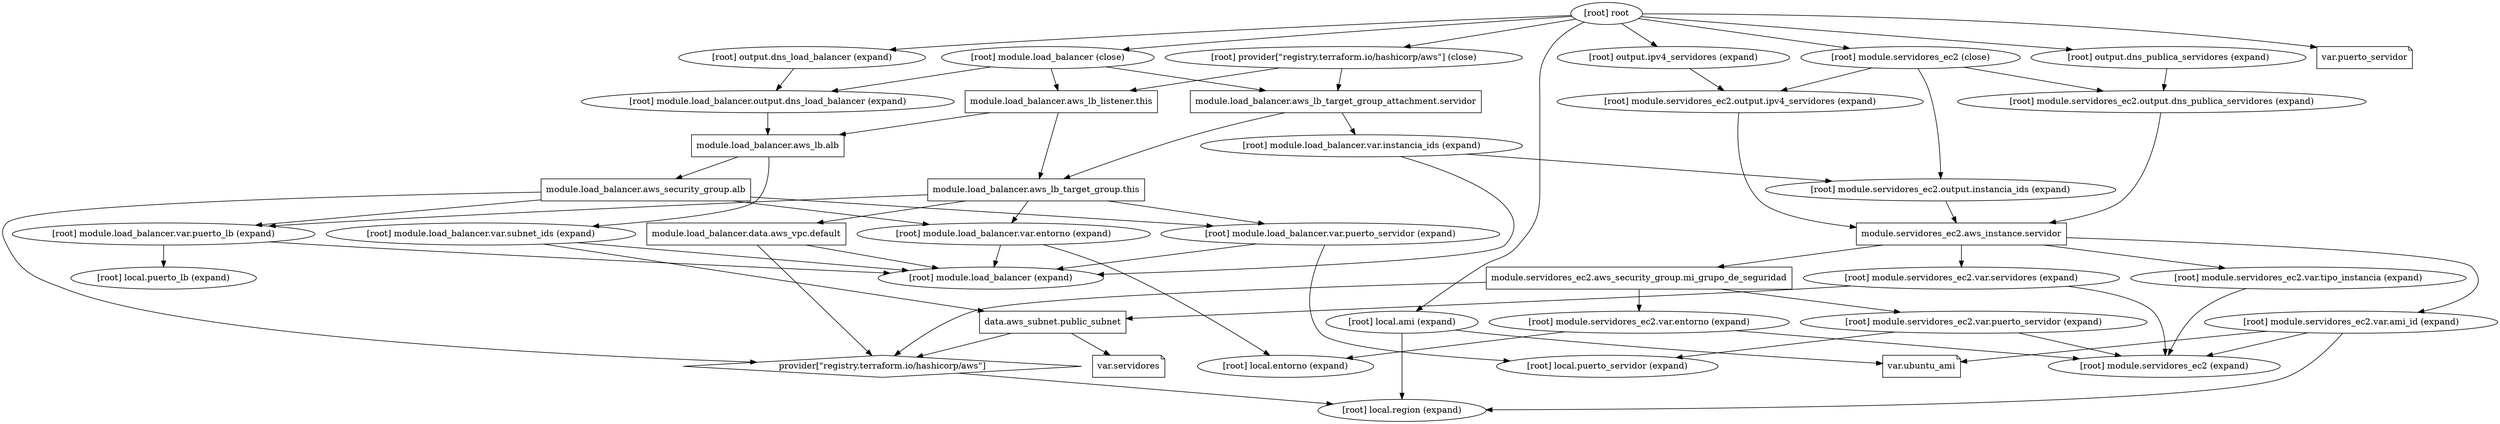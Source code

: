 digraph {
	compound = "true"
	newrank = "true"
	subgraph "root" {
		"[root] data.aws_subnet.public_subnet (expand)" [label = "data.aws_subnet.public_subnet", shape = "box"]
		"[root] module.load_balancer.aws_lb.alb (expand)" [label = "module.load_balancer.aws_lb.alb", shape = "box"]
		"[root] module.load_balancer.aws_lb_listener.this (expand)" [label = "module.load_balancer.aws_lb_listener.this", shape = "box"]
		"[root] module.load_balancer.aws_lb_target_group.this (expand)" [label = "module.load_balancer.aws_lb_target_group.this", shape = "box"]
		"[root] module.load_balancer.aws_lb_target_group_attachment.servidor (expand)" [label = "module.load_balancer.aws_lb_target_group_attachment.servidor", shape = "box"]
		"[root] module.load_balancer.aws_security_group.alb (expand)" [label = "module.load_balancer.aws_security_group.alb", shape = "box"]
		"[root] module.load_balancer.data.aws_vpc.default (expand)" [label = "module.load_balancer.data.aws_vpc.default", shape = "box"]
		"[root] module.servidores_ec2.aws_instance.servidor (expand)" [label = "module.servidores_ec2.aws_instance.servidor", shape = "box"]
		"[root] module.servidores_ec2.aws_security_group.mi_grupo_de_seguridad (expand)" [label = "module.servidores_ec2.aws_security_group.mi_grupo_de_seguridad", shape = "box"]
		"[root] provider[\"registry.terraform.io/hashicorp/aws\"]" [label = "provider[\"registry.terraform.io/hashicorp/aws\"]", shape = "diamond"]
		"[root] var.puerto_servidor" [label = "var.puerto_servidor", shape = "note"]
		"[root] var.servidores" [label = "var.servidores", shape = "note"]
		"[root] var.ubuntu_ami" [label = "var.ubuntu_ami", shape = "note"]
		"[root] data.aws_subnet.public_subnet (expand)" -> "[root] provider[\"registry.terraform.io/hashicorp/aws\"]"
		"[root] data.aws_subnet.public_subnet (expand)" -> "[root] var.servidores"
		"[root] local.ami (expand)" -> "[root] local.region (expand)"
		"[root] local.ami (expand)" -> "[root] var.ubuntu_ami"
		"[root] module.load_balancer (close)" -> "[root] module.load_balancer.aws_lb_listener.this (expand)"
		"[root] module.load_balancer (close)" -> "[root] module.load_balancer.aws_lb_target_group_attachment.servidor (expand)"
		"[root] module.load_balancer (close)" -> "[root] module.load_balancer.output.dns_load_balancer (expand)"
		"[root] module.load_balancer.aws_lb.alb (expand)" -> "[root] module.load_balancer.aws_security_group.alb (expand)"
		"[root] module.load_balancer.aws_lb.alb (expand)" -> "[root] module.load_balancer.var.subnet_ids (expand)"
		"[root] module.load_balancer.aws_lb_listener.this (expand)" -> "[root] module.load_balancer.aws_lb.alb (expand)"
		"[root] module.load_balancer.aws_lb_listener.this (expand)" -> "[root] module.load_balancer.aws_lb_target_group.this (expand)"
		"[root] module.load_balancer.aws_lb_target_group.this (expand)" -> "[root] module.load_balancer.data.aws_vpc.default (expand)"
		"[root] module.load_balancer.aws_lb_target_group.this (expand)" -> "[root] module.load_balancer.var.entorno (expand)"
		"[root] module.load_balancer.aws_lb_target_group.this (expand)" -> "[root] module.load_balancer.var.puerto_lb (expand)"
		"[root] module.load_balancer.aws_lb_target_group.this (expand)" -> "[root] module.load_balancer.var.puerto_servidor (expand)"
		"[root] module.load_balancer.aws_lb_target_group_attachment.servidor (expand)" -> "[root] module.load_balancer.aws_lb_target_group.this (expand)"
		"[root] module.load_balancer.aws_lb_target_group_attachment.servidor (expand)" -> "[root] module.load_balancer.var.instancia_ids (expand)"
		"[root] module.load_balancer.aws_security_group.alb (expand)" -> "[root] module.load_balancer.var.entorno (expand)"
		"[root] module.load_balancer.aws_security_group.alb (expand)" -> "[root] module.load_balancer.var.puerto_lb (expand)"
		"[root] module.load_balancer.aws_security_group.alb (expand)" -> "[root] module.load_balancer.var.puerto_servidor (expand)"
		"[root] module.load_balancer.aws_security_group.alb (expand)" -> "[root] provider[\"registry.terraform.io/hashicorp/aws\"]"
		"[root] module.load_balancer.data.aws_vpc.default (expand)" -> "[root] module.load_balancer (expand)"
		"[root] module.load_balancer.data.aws_vpc.default (expand)" -> "[root] provider[\"registry.terraform.io/hashicorp/aws\"]"
		"[root] module.load_balancer.output.dns_load_balancer (expand)" -> "[root] module.load_balancer.aws_lb.alb (expand)"
		"[root] module.load_balancer.var.entorno (expand)" -> "[root] local.entorno (expand)"
		"[root] module.load_balancer.var.entorno (expand)" -> "[root] module.load_balancer (expand)"
		"[root] module.load_balancer.var.instancia_ids (expand)" -> "[root] module.load_balancer (expand)"
		"[root] module.load_balancer.var.instancia_ids (expand)" -> "[root] module.servidores_ec2.output.instancia_ids (expand)"
		"[root] module.load_balancer.var.puerto_lb (expand)" -> "[root] local.puerto_lb (expand)"
		"[root] module.load_balancer.var.puerto_lb (expand)" -> "[root] module.load_balancer (expand)"
		"[root] module.load_balancer.var.puerto_servidor (expand)" -> "[root] local.puerto_servidor (expand)"
		"[root] module.load_balancer.var.puerto_servidor (expand)" -> "[root] module.load_balancer (expand)"
		"[root] module.load_balancer.var.subnet_ids (expand)" -> "[root] data.aws_subnet.public_subnet (expand)"
		"[root] module.load_balancer.var.subnet_ids (expand)" -> "[root] module.load_balancer (expand)"
		"[root] module.servidores_ec2 (close)" -> "[root] module.servidores_ec2.output.dns_publica_servidores (expand)"
		"[root] module.servidores_ec2 (close)" -> "[root] module.servidores_ec2.output.instancia_ids (expand)"
		"[root] module.servidores_ec2 (close)" -> "[root] module.servidores_ec2.output.ipv4_servidores (expand)"
		"[root] module.servidores_ec2.aws_instance.servidor (expand)" -> "[root] module.servidores_ec2.aws_security_group.mi_grupo_de_seguridad (expand)"
		"[root] module.servidores_ec2.aws_instance.servidor (expand)" -> "[root] module.servidores_ec2.var.ami_id (expand)"
		"[root] module.servidores_ec2.aws_instance.servidor (expand)" -> "[root] module.servidores_ec2.var.servidores (expand)"
		"[root] module.servidores_ec2.aws_instance.servidor (expand)" -> "[root] module.servidores_ec2.var.tipo_instancia (expand)"
		"[root] module.servidores_ec2.aws_security_group.mi_grupo_de_seguridad (expand)" -> "[root] module.servidores_ec2.var.entorno (expand)"
		"[root] module.servidores_ec2.aws_security_group.mi_grupo_de_seguridad (expand)" -> "[root] module.servidores_ec2.var.puerto_servidor (expand)"
		"[root] module.servidores_ec2.aws_security_group.mi_grupo_de_seguridad (expand)" -> "[root] provider[\"registry.terraform.io/hashicorp/aws\"]"
		"[root] module.servidores_ec2.output.dns_publica_servidores (expand)" -> "[root] module.servidores_ec2.aws_instance.servidor (expand)"
		"[root] module.servidores_ec2.output.instancia_ids (expand)" -> "[root] module.servidores_ec2.aws_instance.servidor (expand)"
		"[root] module.servidores_ec2.output.ipv4_servidores (expand)" -> "[root] module.servidores_ec2.aws_instance.servidor (expand)"
		"[root] module.servidores_ec2.var.ami_id (expand)" -> "[root] local.region (expand)"
		"[root] module.servidores_ec2.var.ami_id (expand)" -> "[root] module.servidores_ec2 (expand)"
		"[root] module.servidores_ec2.var.ami_id (expand)" -> "[root] var.ubuntu_ami"
		"[root] module.servidores_ec2.var.entorno (expand)" -> "[root] local.entorno (expand)"
		"[root] module.servidores_ec2.var.entorno (expand)" -> "[root] module.servidores_ec2 (expand)"
		"[root] module.servidores_ec2.var.puerto_servidor (expand)" -> "[root] local.puerto_servidor (expand)"
		"[root] module.servidores_ec2.var.puerto_servidor (expand)" -> "[root] module.servidores_ec2 (expand)"
		"[root] module.servidores_ec2.var.servidores (expand)" -> "[root] data.aws_subnet.public_subnet (expand)"
		"[root] module.servidores_ec2.var.servidores (expand)" -> "[root] module.servidores_ec2 (expand)"
		"[root] module.servidores_ec2.var.tipo_instancia (expand)" -> "[root] module.servidores_ec2 (expand)"
		"[root] output.dns_load_balancer (expand)" -> "[root] module.load_balancer.output.dns_load_balancer (expand)"
		"[root] output.dns_publica_servidores (expand)" -> "[root] module.servidores_ec2.output.dns_publica_servidores (expand)"
		"[root] output.ipv4_servidores (expand)" -> "[root] module.servidores_ec2.output.ipv4_servidores (expand)"
		"[root] provider[\"registry.terraform.io/hashicorp/aws\"] (close)" -> "[root] module.load_balancer.aws_lb_listener.this (expand)"
		"[root] provider[\"registry.terraform.io/hashicorp/aws\"] (close)" -> "[root] module.load_balancer.aws_lb_target_group_attachment.servidor (expand)"
		"[root] provider[\"registry.terraform.io/hashicorp/aws\"]" -> "[root] local.region (expand)"
		"[root] root" -> "[root] local.ami (expand)"
		"[root] root" -> "[root] module.load_balancer (close)"
		"[root] root" -> "[root] module.servidores_ec2 (close)"
		"[root] root" -> "[root] output.dns_load_balancer (expand)"
		"[root] root" -> "[root] output.dns_publica_servidores (expand)"
		"[root] root" -> "[root] output.ipv4_servidores (expand)"
		"[root] root" -> "[root] provider[\"registry.terraform.io/hashicorp/aws\"] (close)"
		"[root] root" -> "[root] var.puerto_servidor"
	}
}

